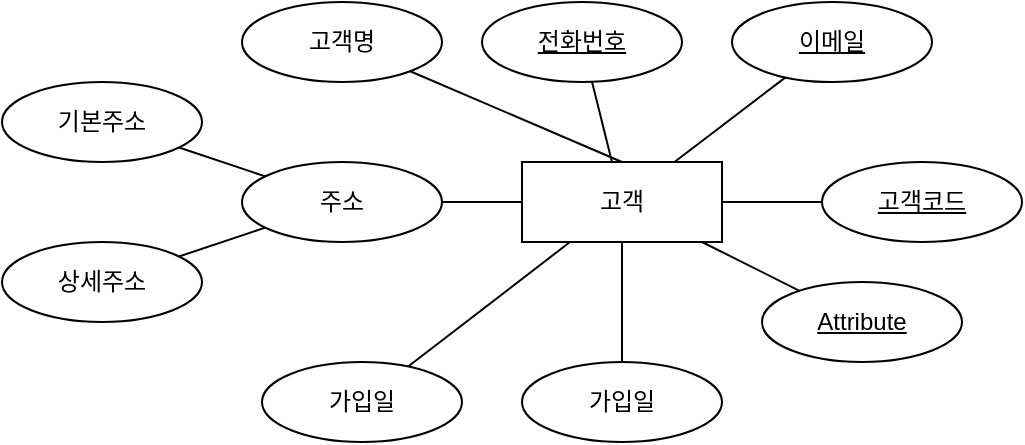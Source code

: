 <mxfile version="24.7.17">
  <diagram id="R2lEEEUBdFMjLlhIrx00" name="Page-1">
    <mxGraphModel dx="954" dy="600" grid="1" gridSize="10" guides="1" tooltips="1" connect="1" arrows="1" fold="1" page="1" pageScale="1" pageWidth="850" pageHeight="1100" math="0" shadow="0" extFonts="Permanent Marker^https://fonts.googleapis.com/css?family=Permanent+Marker">
      <root>
        <mxCell id="0" />
        <mxCell id="1" parent="0" />
        <mxCell id="tjZ7oRbht85BkgBcy6XE-2" value="고객" style="whiteSpace=wrap;html=1;align=center;" vertex="1" parent="1">
          <mxGeometry x="340" y="190" width="100" height="40" as="geometry" />
        </mxCell>
        <mxCell id="tjZ7oRbht85BkgBcy6XE-3" value="고객명" style="ellipse;whiteSpace=wrap;html=1;align=center;" vertex="1" parent="1">
          <mxGeometry x="200" y="110" width="100" height="40" as="geometry" />
        </mxCell>
        <mxCell id="tjZ7oRbht85BkgBcy6XE-4" value="" style="endArrow=none;html=1;rounded=0;entryX=0.5;entryY=0;entryDx=0;entryDy=0;" edge="1" parent="1" source="tjZ7oRbht85BkgBcy6XE-3" target="tjZ7oRbht85BkgBcy6XE-2">
          <mxGeometry relative="1" as="geometry">
            <mxPoint x="290" y="129" as="sourcePoint" />
            <mxPoint x="620" y="320" as="targetPoint" />
          </mxGeometry>
        </mxCell>
        <mxCell id="tjZ7oRbht85BkgBcy6XE-5" value="가입일" style="ellipse;whiteSpace=wrap;html=1;align=center;" vertex="1" parent="1">
          <mxGeometry x="340" y="290" width="100" height="40" as="geometry" />
        </mxCell>
        <mxCell id="tjZ7oRbht85BkgBcy6XE-6" value="주소" style="ellipse;whiteSpace=wrap;html=1;align=center;" vertex="1" parent="1">
          <mxGeometry x="200" y="190" width="100" height="40" as="geometry" />
        </mxCell>
        <mxCell id="tjZ7oRbht85BkgBcy6XE-11" value="전화번호" style="ellipse;whiteSpace=wrap;html=1;align=center;fontStyle=4;" vertex="1" parent="1">
          <mxGeometry x="320" y="110" width="100" height="40" as="geometry" />
        </mxCell>
        <mxCell id="tjZ7oRbht85BkgBcy6XE-12" value="이메일" style="ellipse;whiteSpace=wrap;html=1;align=center;fontStyle=4;" vertex="1" parent="1">
          <mxGeometry x="445" y="110" width="100" height="40" as="geometry" />
        </mxCell>
        <mxCell id="tjZ7oRbht85BkgBcy6XE-13" value="Attribute" style="ellipse;whiteSpace=wrap;html=1;align=center;fontStyle=4;" vertex="1" parent="1">
          <mxGeometry x="460" y="250" width="100" height="40" as="geometry" />
        </mxCell>
        <mxCell id="tjZ7oRbht85BkgBcy6XE-14" value="고객코드" style="ellipse;whiteSpace=wrap;html=1;align=center;fontStyle=4;" vertex="1" parent="1">
          <mxGeometry x="490" y="190" width="100" height="40" as="geometry" />
        </mxCell>
        <mxCell id="tjZ7oRbht85BkgBcy6XE-16" value="" style="endArrow=none;html=1;rounded=0;" edge="1" parent="1" source="tjZ7oRbht85BkgBcy6XE-6" target="tjZ7oRbht85BkgBcy6XE-2">
          <mxGeometry relative="1" as="geometry">
            <mxPoint x="470" y="310" as="sourcePoint" />
            <mxPoint x="630" y="310" as="targetPoint" />
          </mxGeometry>
        </mxCell>
        <mxCell id="tjZ7oRbht85BkgBcy6XE-18" value="" style="endArrow=none;html=1;rounded=0;" edge="1" parent="1" source="tjZ7oRbht85BkgBcy6XE-2" target="tjZ7oRbht85BkgBcy6XE-11">
          <mxGeometry relative="1" as="geometry">
            <mxPoint x="470" y="310" as="sourcePoint" />
            <mxPoint x="630" y="310" as="targetPoint" />
          </mxGeometry>
        </mxCell>
        <mxCell id="tjZ7oRbht85BkgBcy6XE-19" value="" style="endArrow=none;html=1;rounded=0;" edge="1" parent="1" source="tjZ7oRbht85BkgBcy6XE-2" target="tjZ7oRbht85BkgBcy6XE-13">
          <mxGeometry relative="1" as="geometry">
            <mxPoint x="427" y="200" as="sourcePoint" />
            <mxPoint x="444" y="179" as="targetPoint" />
          </mxGeometry>
        </mxCell>
        <mxCell id="tjZ7oRbht85BkgBcy6XE-20" value="" style="endArrow=none;html=1;rounded=0;" edge="1" parent="1" source="tjZ7oRbht85BkgBcy6XE-5" target="tjZ7oRbht85BkgBcy6XE-2">
          <mxGeometry relative="1" as="geometry">
            <mxPoint x="437" y="210" as="sourcePoint" />
            <mxPoint x="454" y="189" as="targetPoint" />
          </mxGeometry>
        </mxCell>
        <mxCell id="tjZ7oRbht85BkgBcy6XE-21" value="" style="endArrow=none;html=1;rounded=0;" edge="1" parent="1" source="tjZ7oRbht85BkgBcy6XE-2" target="tjZ7oRbht85BkgBcy6XE-14">
          <mxGeometry relative="1" as="geometry">
            <mxPoint x="447" y="220" as="sourcePoint" />
            <mxPoint x="464" y="199" as="targetPoint" />
          </mxGeometry>
        </mxCell>
        <mxCell id="tjZ7oRbht85BkgBcy6XE-22" value="" style="endArrow=none;html=1;rounded=0;" edge="1" parent="1" source="tjZ7oRbht85BkgBcy6XE-2" target="tjZ7oRbht85BkgBcy6XE-12">
          <mxGeometry relative="1" as="geometry">
            <mxPoint x="457" y="230" as="sourcePoint" />
            <mxPoint x="474" y="209" as="targetPoint" />
          </mxGeometry>
        </mxCell>
        <mxCell id="tjZ7oRbht85BkgBcy6XE-23" value="상세주소" style="ellipse;whiteSpace=wrap;html=1;align=center;" vertex="1" parent="1">
          <mxGeometry x="80" y="230" width="100" height="40" as="geometry" />
        </mxCell>
        <mxCell id="tjZ7oRbht85BkgBcy6XE-24" value="기본주소" style="ellipse;whiteSpace=wrap;html=1;align=center;" vertex="1" parent="1">
          <mxGeometry x="80" y="150" width="100" height="40" as="geometry" />
        </mxCell>
        <mxCell id="tjZ7oRbht85BkgBcy6XE-25" value="" style="endArrow=none;html=1;rounded=0;" edge="1" parent="1" source="tjZ7oRbht85BkgBcy6XE-24" target="tjZ7oRbht85BkgBcy6XE-6">
          <mxGeometry relative="1" as="geometry">
            <mxPoint x="310" y="220" as="sourcePoint" />
            <mxPoint x="350" y="220" as="targetPoint" />
          </mxGeometry>
        </mxCell>
        <mxCell id="tjZ7oRbht85BkgBcy6XE-26" value="" style="endArrow=none;html=1;rounded=0;" edge="1" parent="1" source="tjZ7oRbht85BkgBcy6XE-23" target="tjZ7oRbht85BkgBcy6XE-6">
          <mxGeometry relative="1" as="geometry">
            <mxPoint x="320" y="230" as="sourcePoint" />
            <mxPoint x="360" y="230" as="targetPoint" />
          </mxGeometry>
        </mxCell>
        <mxCell id="tjZ7oRbht85BkgBcy6XE-27" value="가입일" style="ellipse;whiteSpace=wrap;html=1;align=center;" vertex="1" parent="1">
          <mxGeometry x="210" y="290" width="100" height="40" as="geometry" />
        </mxCell>
        <mxCell id="tjZ7oRbht85BkgBcy6XE-28" value="" style="endArrow=none;html=1;rounded=0;" edge="1" parent="1" source="tjZ7oRbht85BkgBcy6XE-27" target="tjZ7oRbht85BkgBcy6XE-2">
          <mxGeometry relative="1" as="geometry">
            <mxPoint x="400" y="300" as="sourcePoint" />
            <mxPoint x="400" y="240" as="targetPoint" />
          </mxGeometry>
        </mxCell>
      </root>
    </mxGraphModel>
  </diagram>
</mxfile>
